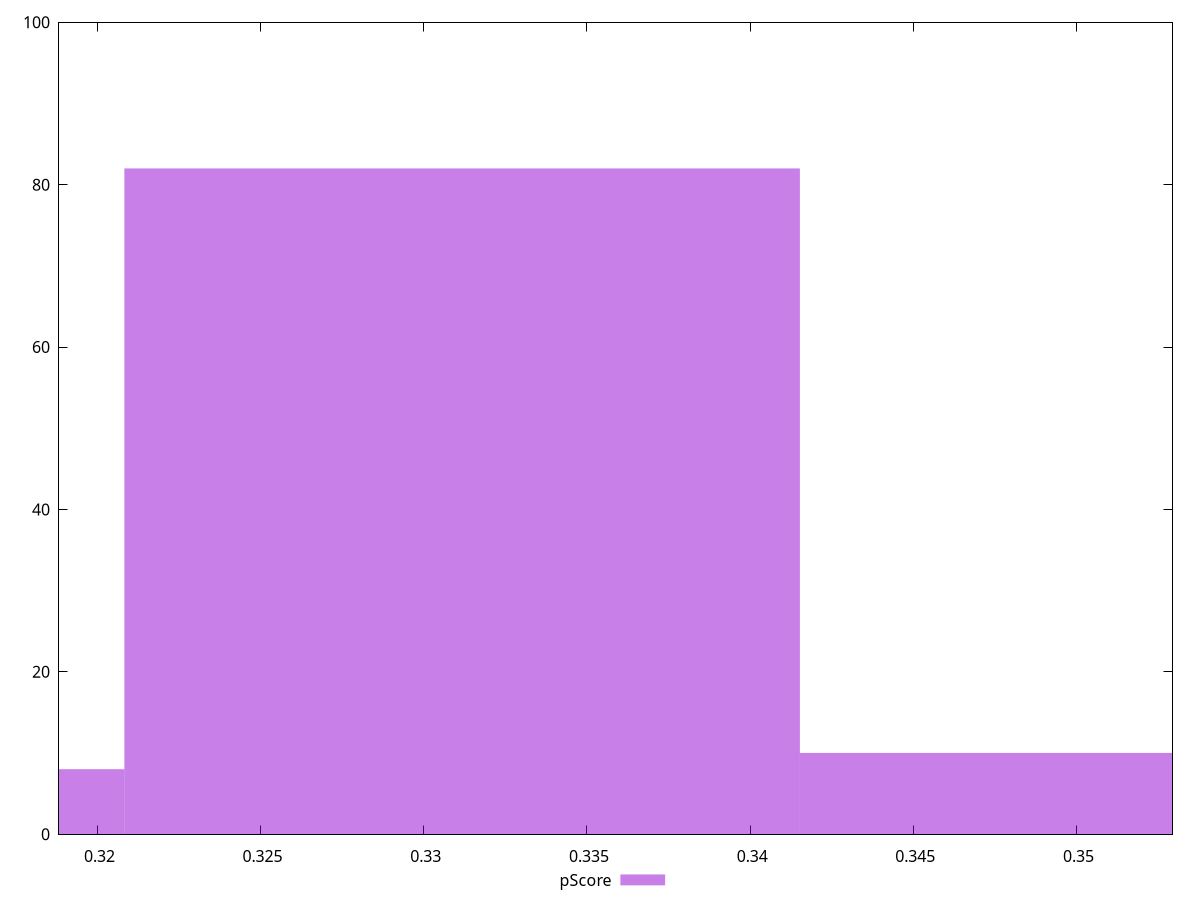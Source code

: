 reset

$pScore <<EOF
0.33117540038225074 82
0.31047693785836006 8
0.3518738629061414 10
EOF

set key outside below
set boxwidth 0.02069846252389067
set xrange [0.31882352941176473:0.3529411764705882]
set yrange [0:100]
set trange [0:100]
set style fill transparent solid 0.5 noborder
set terminal svg size 640, 490 enhanced background rgb 'white'
set output "report_00018_2021-02-10T15-25-16.877Z/unused-javascript/samples/pages+cached+noadtech/pScore/histogram.svg"

plot $pScore title "pScore" with boxes

reset
